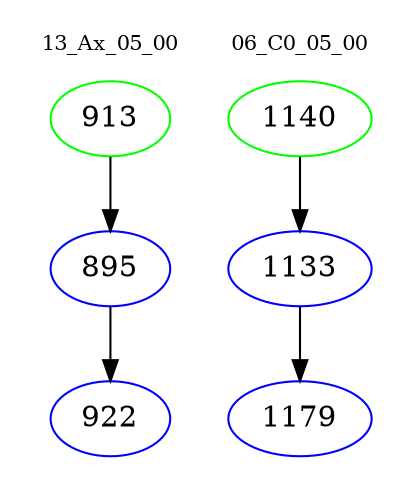 digraph{
subgraph cluster_0 {
color = white
label = "13_Ax_05_00";
fontsize=10;
T0_913 [label="913", color="green"]
T0_913 -> T0_895 [color="black"]
T0_895 [label="895", color="blue"]
T0_895 -> T0_922 [color="black"]
T0_922 [label="922", color="blue"]
}
subgraph cluster_1 {
color = white
label = "06_C0_05_00";
fontsize=10;
T1_1140 [label="1140", color="green"]
T1_1140 -> T1_1133 [color="black"]
T1_1133 [label="1133", color="blue"]
T1_1133 -> T1_1179 [color="black"]
T1_1179 [label="1179", color="blue"]
}
}
